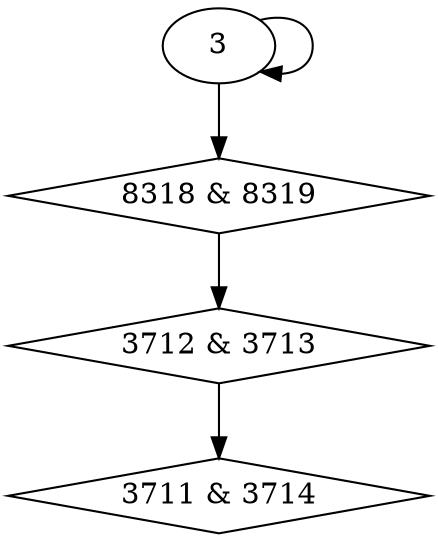 digraph {
0 [label = "3711 & 3714", shape = diamond];
1 [label = "3712 & 3713", shape = diamond];
2 [label = "8318 & 8319", shape = diamond];
1 -> 0;
2 -> 1;
3 -> 2;
3 -> 3;
}
